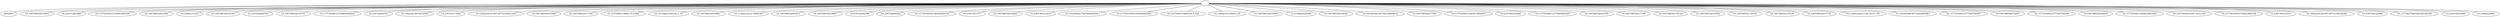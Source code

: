strict graph mind_map240 {
	"" -- ADAMSO
	"" -- "10.1007/BF02016604"
	"" -- "10.2307/1981888"
	"" -- "10.1177/030631278001000105"
	"" -- "10.1007/BF02021860"
	"" -- "10.1086/131415"
	"" -- "10.1007/BF02019181"
	"" -- "10.1037/h0029769"
	"" -- "10.1007/BF02016776"
	"" -- "10.1177/030631278001000202"
	"" -- "10.2307/2094753"
	"" -- "10.1002/asi.4630270505"
	"" -- "10.2307/2111920"
	"" -- "10.1002/(SICI)1097-4571(199212)43"
	"" -- "10.1007/BF02016308"
	"" -- "10.1007/BF02017100"
	"" -- "10.1037/0003-066X.37.9.996"
	"" -- "10.1515/libr.1992.42.1.35"
	"" -- "10.1007/BF02016801"
	"" -- "10.1126/science.7008199"
	"" -- "10.1007/BF02093973"
	"" -- "10.1007/BF02016697"
	"" -- "10.2307/2092499"
	"" -- "10.2307/2094424"
	"" -- "10.1177/016555158300600105"
	"" -- "10.2307/351577"
	"" -- "10.1007/BF02016840"
	"" -- "10.2307/40323434"
	"" -- "10.1016/0020-7837(88)90044-1"
	"" -- "10.1177/016555158400900304"
	"" -- "10.1037/0003-066X.36.5.524"
	"" -- "10.1300/J103v06n03\_05"
	"" -- "10.1007/BF02016969"
	"" -- "10.1108/eb026909"
	"" -- "10.1007/BF02018056"
	"" -- "10.1016/0306-4573(91)90048-Q"
	"" -- "10.1007/BF02017566"
	"" -- "10.1177/030631283013002005"
	"" -- "10.2307/40323620"
	"" -- "10.1177/030631277900900305"
	"" -- "10.1007/BF02016795"
	"" -- "10.1007/BF02017199"
	"" -- "10.1007/BF02135124"
	"" -- "10.1007/BF02019762"
	"" -- "10.1007/BF02135123"
	"" -- "10.1007/BF02135125"
	"" -- "10.1007/BF02017754"
	"" -- "10.1126/science.144.3615.139"
	"" -- "10.1016/0306-4573(92)90096-I"
	"" -- "10.1177/030631277700700207"
	"" -- "10.1007/BF02072857"
	"" -- "10.1177/030631277700700208"
	"" -- "10.1007/BF02026418"
	"" -- "10.1177/030631289019001003"
	"" -- "10.1037//0022-0167.29.4.430"
	"" -- "10.1177/016555159201800108"
	"" -- "10.2307/40323511"
	"" -- "10.1002/(SICI)1097-4571(199106)42"
	"" -- "10.2307/40322860"
	"" -- "10.1177/027046768100100106"
	"" -- "10.2307/2091086"
	"" -- "10.1086/224641"
}
